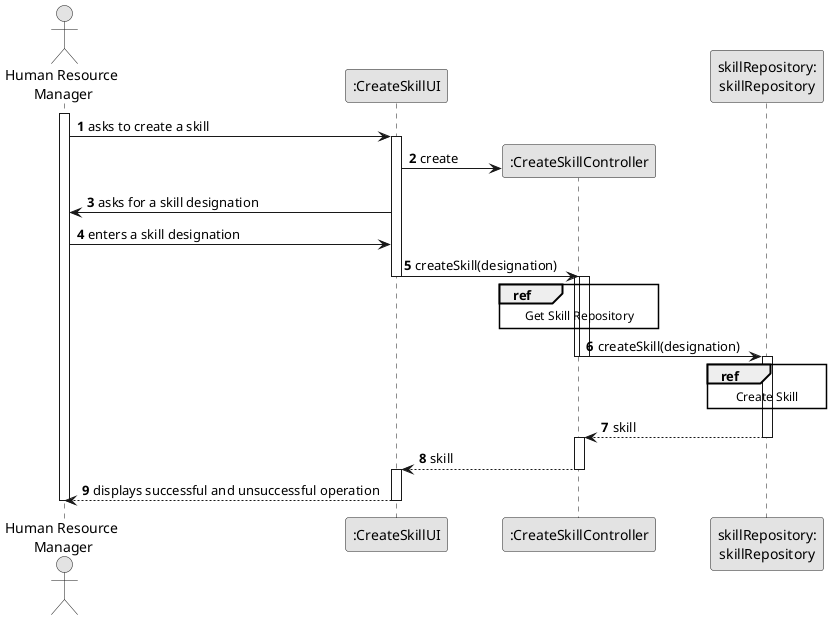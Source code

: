 @startuml
skinparam monochrome true
skinparam packageStyle rectangle
skinparam shadowing false

autonumber

actor "Human Resource\n Manager" as HRM
participant ":CreateSkillUI" as UI
participant ":CreateSkillController" as CTRL
participant "skillRepository:\nskillRepository" as skillRepository

activate HRM

    HRM -> UI : asks to create a skill

    activate UI

        UI -> CTRL** : create
        UI -> HRM : asks for a skill designation
        HRM -> UI : enters a skill designation
        UI -> CTRL : createSkill(designation)

    deactivate UI

    activate CTRL

    activate CTRL

        ref over CTRL
        Get Skill Repository
        end ref

        CTRL -> skillRepository : createSkill(designation)
    deactivate CTRL

    deactivate CTRL

    activate skillRepository

        ref over skillRepository
        Create Skill
        end ref

        CTRL <-- skillRepository : skill
    deactivate skillRepository

    activate CTRL

        CTRL --> UI : skill
    deactivate CTRL

    activate UI

        UI --> HRM : displays successful and unsuccessful operation
    deactivate UI

deactivate HRM
@enduml